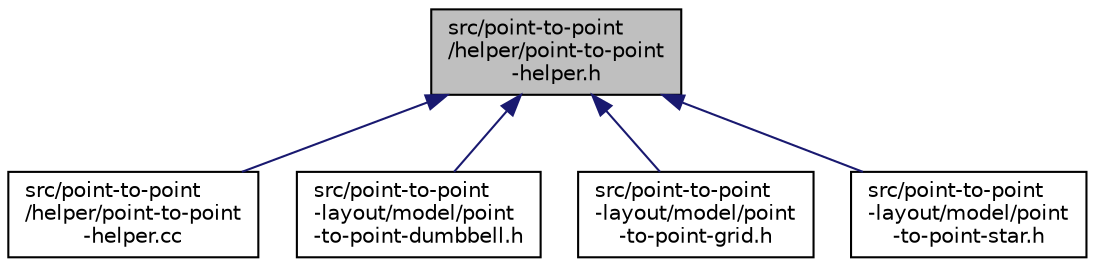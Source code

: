 digraph "src/point-to-point/helper/point-to-point-helper.h"
{
 // LATEX_PDF_SIZE
  edge [fontname="Helvetica",fontsize="10",labelfontname="Helvetica",labelfontsize="10"];
  node [fontname="Helvetica",fontsize="10",shape=record];
  Node1 [label="src/point-to-point\l/helper/point-to-point\l-helper.h",height=0.2,width=0.4,color="black", fillcolor="grey75", style="filled", fontcolor="black",tooltip=" "];
  Node1 -> Node2 [dir="back",color="midnightblue",fontsize="10",style="solid",fontname="Helvetica"];
  Node2 [label="src/point-to-point\l/helper/point-to-point\l-helper.cc",height=0.2,width=0.4,color="black", fillcolor="white", style="filled",URL="$point-to-point-helper_8cc.html",tooltip=" "];
  Node1 -> Node3 [dir="back",color="midnightblue",fontsize="10",style="solid",fontname="Helvetica"];
  Node3 [label="src/point-to-point\l-layout/model/point\l-to-point-dumbbell.h",height=0.2,width=0.4,color="black", fillcolor="white", style="filled",URL="$point-to-point-dumbbell_8h.html",tooltip=" "];
  Node1 -> Node4 [dir="back",color="midnightblue",fontsize="10",style="solid",fontname="Helvetica"];
  Node4 [label="src/point-to-point\l-layout/model/point\l-to-point-grid.h",height=0.2,width=0.4,color="black", fillcolor="white", style="filled",URL="$point-to-point-grid_8h.html",tooltip=" "];
  Node1 -> Node5 [dir="back",color="midnightblue",fontsize="10",style="solid",fontname="Helvetica"];
  Node5 [label="src/point-to-point\l-layout/model/point\l-to-point-star.h",height=0.2,width=0.4,color="black", fillcolor="white", style="filled",URL="$point-to-point-star_8h.html",tooltip=" "];
}
